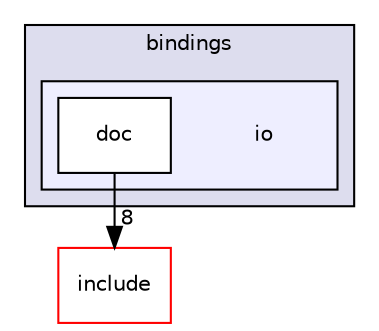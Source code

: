 digraph "io" {
  compound=true
  node [ fontsize="10", fontname="Helvetica"];
  edge [ labelfontsize="10", labelfontname="Helvetica"];
  subgraph clusterdir_ea91a2a72b7cbbf988d2bd2cd1d23e49 {
    graph [ bgcolor="#ddddee", pencolor="black", label="bindings" fontname="Helvetica", fontsize="10", URL="dir_ea91a2a72b7cbbf988d2bd2cd1d23e49.html"]
  subgraph clusterdir_508ad3c5e538dc56534ac232664629a4 {
    graph [ bgcolor="#eeeeff", pencolor="black", label="" URL="dir_508ad3c5e538dc56534ac232664629a4.html"];
    dir_508ad3c5e538dc56534ac232664629a4 [shape=plaintext label="io"];
    dir_87d394c29b734c3a8c1751b80fc84ee1 [shape=box label="doc" color="black" fillcolor="white" style="filled" URL="dir_87d394c29b734c3a8c1751b80fc84ee1.html"];
  }
  }
  dir_b0856f6b0d80ccb263b2f415c91f9e17 [shape=box label="include" fillcolor="white" style="filled" color="red" URL="dir_b0856f6b0d80ccb263b2f415c91f9e17.html"];
  dir_87d394c29b734c3a8c1751b80fc84ee1->dir_b0856f6b0d80ccb263b2f415c91f9e17 [headlabel="8", labeldistance=1.5 headhref="dir_000042_000024.html"];
}
